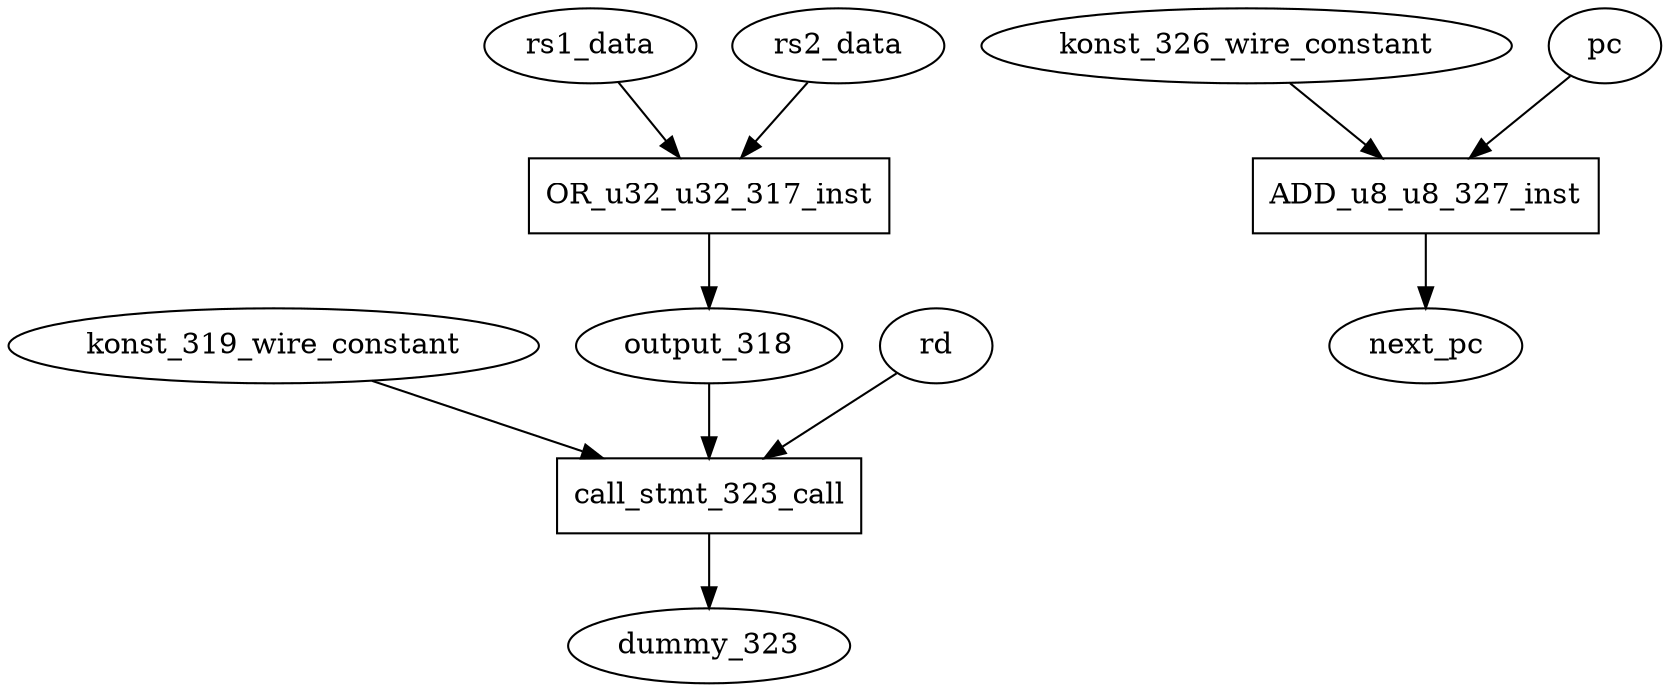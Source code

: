 digraph data_path {
  dummy_323 [shape=ellipse];
  konst_319_wire_constant [shape=ellipse];
  konst_326_wire_constant [shape=ellipse];
  output_318 [shape=ellipse];
  ADD_u8_u8_327_inst [shape=rectangle];
pc  -> ADD_u8_u8_327_inst;
konst_326_wire_constant  -> ADD_u8_u8_327_inst;
ADD_u8_u8_327_inst -> next_pc;
  OR_u32_u32_317_inst [shape=rectangle];
rs1_data  -> OR_u32_u32_317_inst;
rs2_data  -> OR_u32_u32_317_inst;
OR_u32_u32_317_inst -> output_318;
  call_stmt_323_call [shape=rectangle];
konst_319_wire_constant  -> call_stmt_323_call;
rd  -> call_stmt_323_call;
output_318  -> call_stmt_323_call;
call_stmt_323_call -> dummy_323;
}
